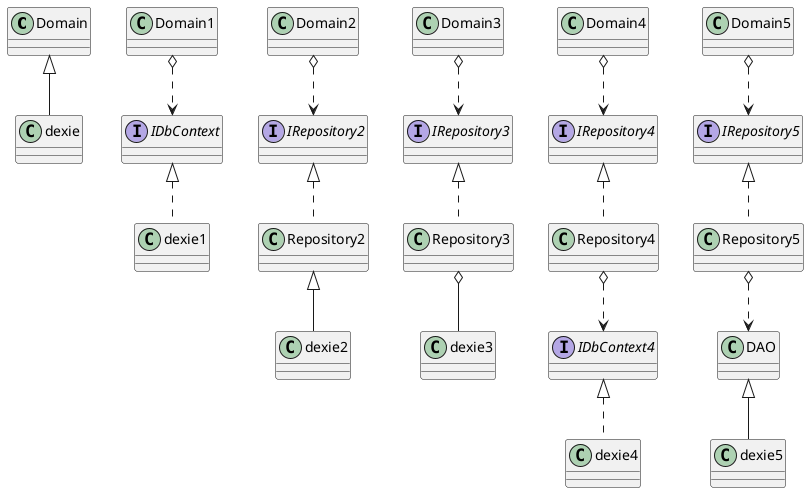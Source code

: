 @startuml

Domain <|-- dexie

interface IDbContext
Domain1 o..> IDbContext
IDbContext <|.. dexie1

interface IRepository2
Domain2 o..> IRepository2
IRepository2 <|.. Repository2
Repository2 <|-- dexie2

interface IRepository3
Domain3 o..> IRepository3
IRepository3 <|.. Repository3
Repository3 o-- dexie3

interface IRepository4
interface IDbContext4
Domain4 o..> IRepository4
IRepository4 <|.. Repository4
Repository4 o..> IDbContext4
IDbContext4 <|.. dexie4

interface IRepository5
Domain5 o..> IRepository5
IRepository5 <|.. Repository5
Repository5 o..> DAO
DAO <|-- dexie5

@enduml
